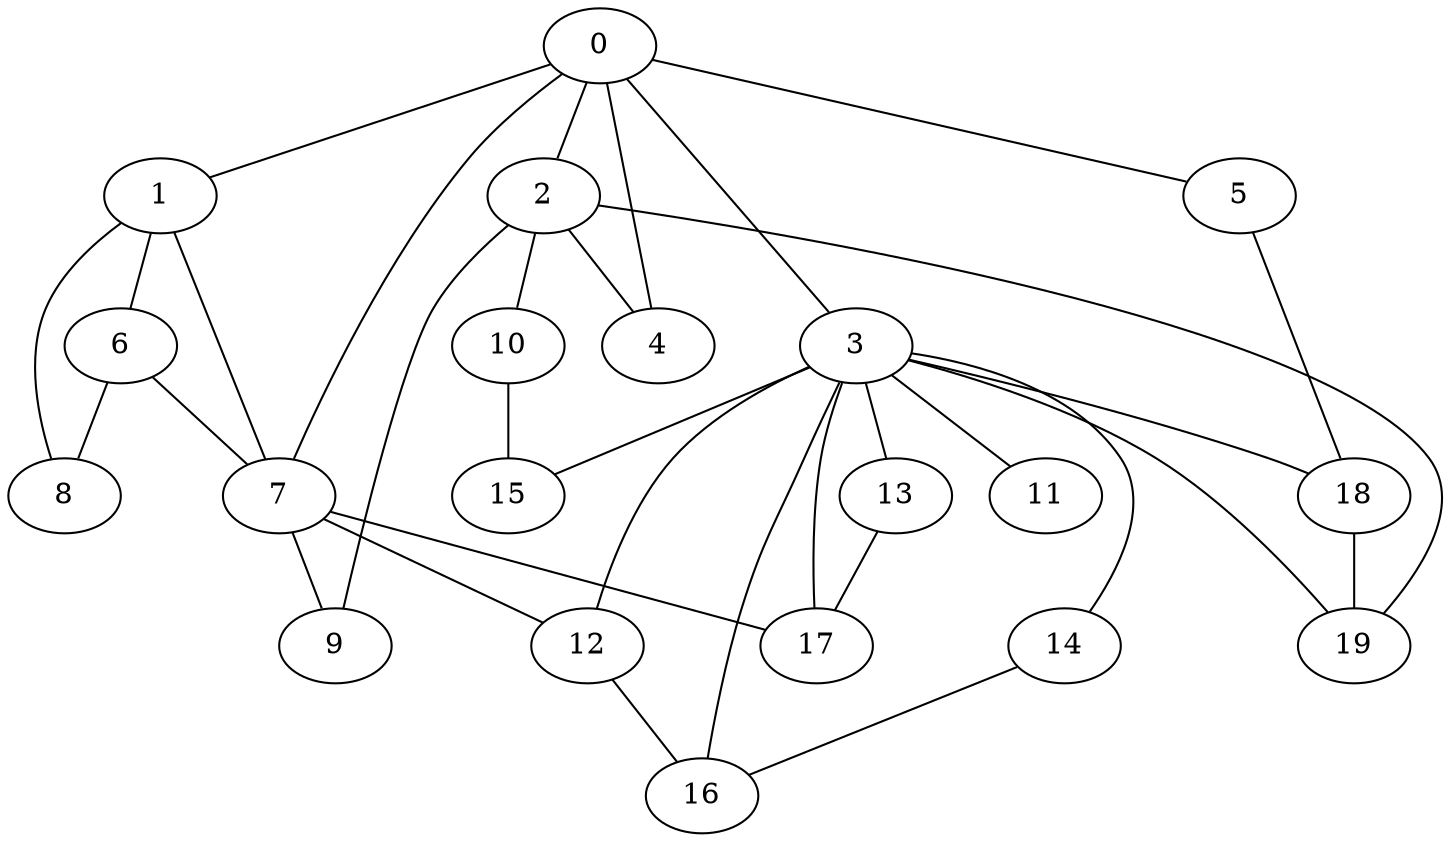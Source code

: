 graph graphname {0--1
0--2
0--3
0--4
0--5
0--7
1--6
1--7
1--8
2--4
2--9
2--10
2--19
3--11
3--12
3--13
3--14
3--15
3--16
3--17
3--18
3--19
5--18
6--7
6--8
7--9
7--12
7--17
10--15
12--16
13--17
14--16
18--19
}